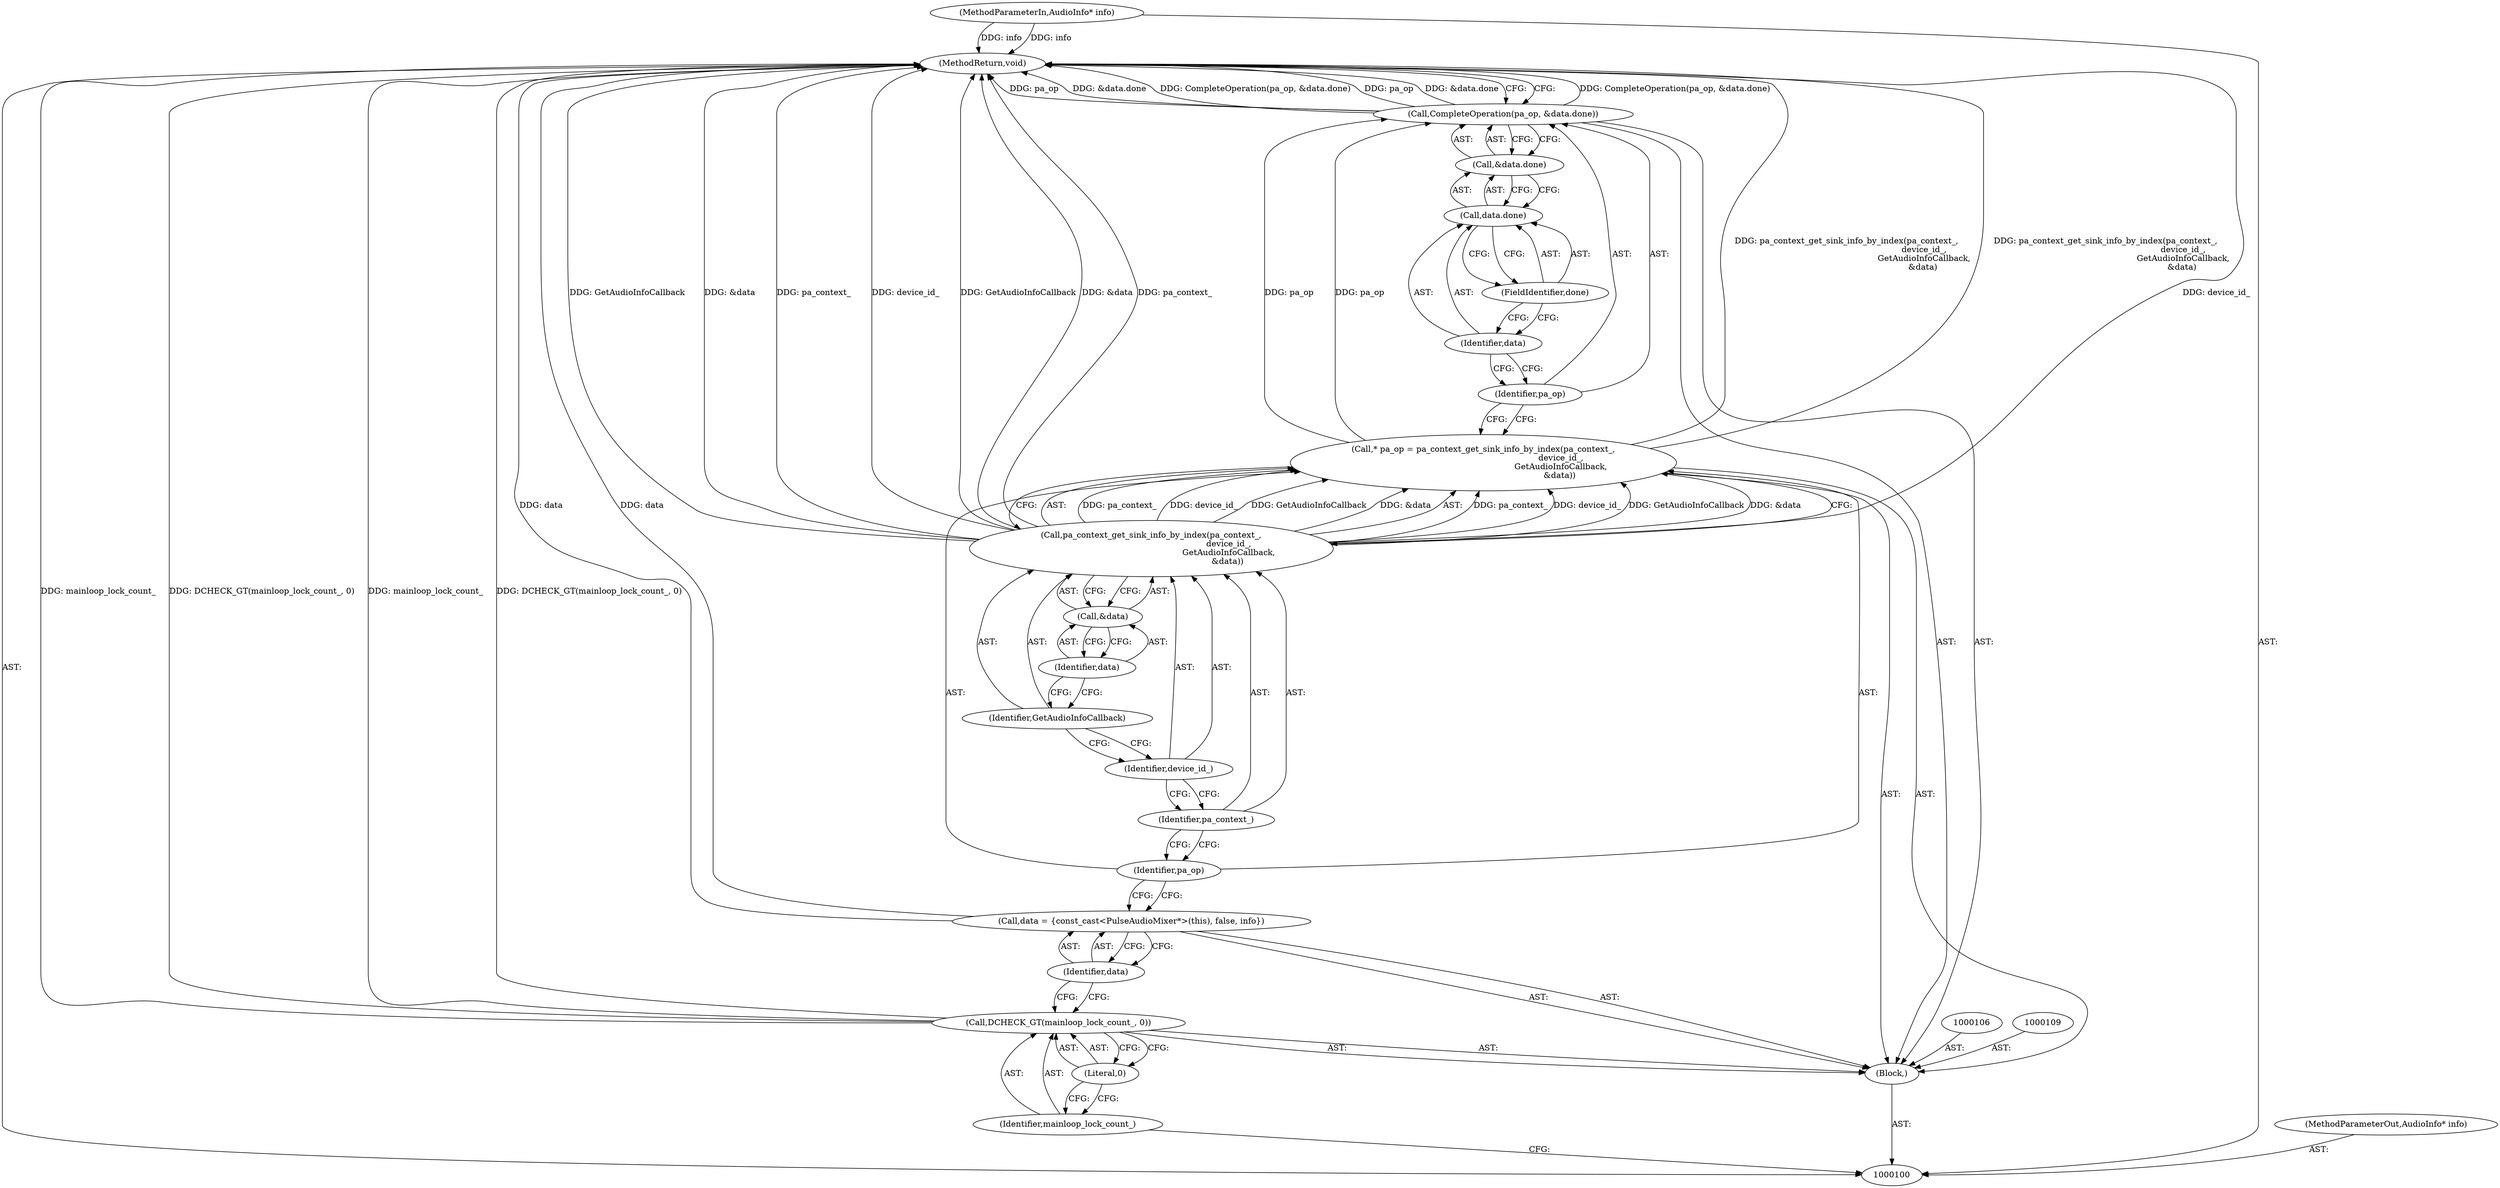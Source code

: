 digraph "1_Chrome_51dfe5e3b332bcea02fb4d4c7493ae841106dd9b_13" {
"1000124" [label="(MethodReturn,void)"];
"1000101" [label="(MethodParameterIn,AudioInfo* info)"];
"1000163" [label="(MethodParameterOut,AudioInfo* info)"];
"1000102" [label="(Block,)"];
"1000104" [label="(Identifier,mainloop_lock_count_)"];
"1000103" [label="(Call,DCHECK_GT(mainloop_lock_count_, 0))"];
"1000105" [label="(Literal,0)"];
"1000107" [label="(Call,data = {const_cast<PulseAudioMixer*>(this), false, info})"];
"1000108" [label="(Identifier,data)"];
"1000110" [label="(Call,* pa_op = pa_context_get_sink_info_by_index(pa_context_,\n                                                           device_id_,\n                                                           GetAudioInfoCallback,\n                                                          &data))"];
"1000111" [label="(Identifier,pa_op)"];
"1000112" [label="(Call,pa_context_get_sink_info_by_index(pa_context_,\n                                                           device_id_,\n                                                           GetAudioInfoCallback,\n                                                          &data))"];
"1000113" [label="(Identifier,pa_context_)"];
"1000114" [label="(Identifier,device_id_)"];
"1000115" [label="(Identifier,GetAudioInfoCallback)"];
"1000116" [label="(Call,&data)"];
"1000117" [label="(Identifier,data)"];
"1000118" [label="(Call,CompleteOperation(pa_op, &data.done))"];
"1000119" [label="(Identifier,pa_op)"];
"1000120" [label="(Call,&data.done)"];
"1000121" [label="(Call,data.done)"];
"1000122" [label="(Identifier,data)"];
"1000123" [label="(FieldIdentifier,done)"];
"1000124" -> "1000100"  [label="AST: "];
"1000124" -> "1000118"  [label="CFG: "];
"1000107" -> "1000124"  [label="DDG: data"];
"1000103" -> "1000124"  [label="DDG: mainloop_lock_count_"];
"1000103" -> "1000124"  [label="DDG: DCHECK_GT(mainloop_lock_count_, 0)"];
"1000112" -> "1000124"  [label="DDG: device_id_"];
"1000112" -> "1000124"  [label="DDG: GetAudioInfoCallback"];
"1000112" -> "1000124"  [label="DDG: &data"];
"1000112" -> "1000124"  [label="DDG: pa_context_"];
"1000118" -> "1000124"  [label="DDG: CompleteOperation(pa_op, &data.done)"];
"1000118" -> "1000124"  [label="DDG: pa_op"];
"1000118" -> "1000124"  [label="DDG: &data.done"];
"1000110" -> "1000124"  [label="DDG: pa_context_get_sink_info_by_index(pa_context_,\n                                                           device_id_,\n                                                           GetAudioInfoCallback,\n                                                          &data)"];
"1000101" -> "1000124"  [label="DDG: info"];
"1000101" -> "1000100"  [label="AST: "];
"1000101" -> "1000124"  [label="DDG: info"];
"1000163" -> "1000100"  [label="AST: "];
"1000102" -> "1000100"  [label="AST: "];
"1000103" -> "1000102"  [label="AST: "];
"1000106" -> "1000102"  [label="AST: "];
"1000107" -> "1000102"  [label="AST: "];
"1000109" -> "1000102"  [label="AST: "];
"1000110" -> "1000102"  [label="AST: "];
"1000118" -> "1000102"  [label="AST: "];
"1000104" -> "1000103"  [label="AST: "];
"1000104" -> "1000100"  [label="CFG: "];
"1000105" -> "1000104"  [label="CFG: "];
"1000103" -> "1000102"  [label="AST: "];
"1000103" -> "1000105"  [label="CFG: "];
"1000104" -> "1000103"  [label="AST: "];
"1000105" -> "1000103"  [label="AST: "];
"1000108" -> "1000103"  [label="CFG: "];
"1000103" -> "1000124"  [label="DDG: mainloop_lock_count_"];
"1000103" -> "1000124"  [label="DDG: DCHECK_GT(mainloop_lock_count_, 0)"];
"1000105" -> "1000103"  [label="AST: "];
"1000105" -> "1000104"  [label="CFG: "];
"1000103" -> "1000105"  [label="CFG: "];
"1000107" -> "1000102"  [label="AST: "];
"1000107" -> "1000108"  [label="CFG: "];
"1000108" -> "1000107"  [label="AST: "];
"1000111" -> "1000107"  [label="CFG: "];
"1000107" -> "1000124"  [label="DDG: data"];
"1000108" -> "1000107"  [label="AST: "];
"1000108" -> "1000103"  [label="CFG: "];
"1000107" -> "1000108"  [label="CFG: "];
"1000110" -> "1000102"  [label="AST: "];
"1000110" -> "1000112"  [label="CFG: "];
"1000111" -> "1000110"  [label="AST: "];
"1000112" -> "1000110"  [label="AST: "];
"1000119" -> "1000110"  [label="CFG: "];
"1000110" -> "1000124"  [label="DDG: pa_context_get_sink_info_by_index(pa_context_,\n                                                           device_id_,\n                                                           GetAudioInfoCallback,\n                                                          &data)"];
"1000112" -> "1000110"  [label="DDG: pa_context_"];
"1000112" -> "1000110"  [label="DDG: device_id_"];
"1000112" -> "1000110"  [label="DDG: GetAudioInfoCallback"];
"1000112" -> "1000110"  [label="DDG: &data"];
"1000110" -> "1000118"  [label="DDG: pa_op"];
"1000111" -> "1000110"  [label="AST: "];
"1000111" -> "1000107"  [label="CFG: "];
"1000113" -> "1000111"  [label="CFG: "];
"1000112" -> "1000110"  [label="AST: "];
"1000112" -> "1000116"  [label="CFG: "];
"1000113" -> "1000112"  [label="AST: "];
"1000114" -> "1000112"  [label="AST: "];
"1000115" -> "1000112"  [label="AST: "];
"1000116" -> "1000112"  [label="AST: "];
"1000110" -> "1000112"  [label="CFG: "];
"1000112" -> "1000124"  [label="DDG: device_id_"];
"1000112" -> "1000124"  [label="DDG: GetAudioInfoCallback"];
"1000112" -> "1000124"  [label="DDG: &data"];
"1000112" -> "1000124"  [label="DDG: pa_context_"];
"1000112" -> "1000110"  [label="DDG: pa_context_"];
"1000112" -> "1000110"  [label="DDG: device_id_"];
"1000112" -> "1000110"  [label="DDG: GetAudioInfoCallback"];
"1000112" -> "1000110"  [label="DDG: &data"];
"1000113" -> "1000112"  [label="AST: "];
"1000113" -> "1000111"  [label="CFG: "];
"1000114" -> "1000113"  [label="CFG: "];
"1000114" -> "1000112"  [label="AST: "];
"1000114" -> "1000113"  [label="CFG: "];
"1000115" -> "1000114"  [label="CFG: "];
"1000115" -> "1000112"  [label="AST: "];
"1000115" -> "1000114"  [label="CFG: "];
"1000117" -> "1000115"  [label="CFG: "];
"1000116" -> "1000112"  [label="AST: "];
"1000116" -> "1000117"  [label="CFG: "];
"1000117" -> "1000116"  [label="AST: "];
"1000112" -> "1000116"  [label="CFG: "];
"1000117" -> "1000116"  [label="AST: "];
"1000117" -> "1000115"  [label="CFG: "];
"1000116" -> "1000117"  [label="CFG: "];
"1000118" -> "1000102"  [label="AST: "];
"1000118" -> "1000120"  [label="CFG: "];
"1000119" -> "1000118"  [label="AST: "];
"1000120" -> "1000118"  [label="AST: "];
"1000124" -> "1000118"  [label="CFG: "];
"1000118" -> "1000124"  [label="DDG: CompleteOperation(pa_op, &data.done)"];
"1000118" -> "1000124"  [label="DDG: pa_op"];
"1000118" -> "1000124"  [label="DDG: &data.done"];
"1000110" -> "1000118"  [label="DDG: pa_op"];
"1000119" -> "1000118"  [label="AST: "];
"1000119" -> "1000110"  [label="CFG: "];
"1000122" -> "1000119"  [label="CFG: "];
"1000120" -> "1000118"  [label="AST: "];
"1000120" -> "1000121"  [label="CFG: "];
"1000121" -> "1000120"  [label="AST: "];
"1000118" -> "1000120"  [label="CFG: "];
"1000121" -> "1000120"  [label="AST: "];
"1000121" -> "1000123"  [label="CFG: "];
"1000122" -> "1000121"  [label="AST: "];
"1000123" -> "1000121"  [label="AST: "];
"1000120" -> "1000121"  [label="CFG: "];
"1000122" -> "1000121"  [label="AST: "];
"1000122" -> "1000119"  [label="CFG: "];
"1000123" -> "1000122"  [label="CFG: "];
"1000123" -> "1000121"  [label="AST: "];
"1000123" -> "1000122"  [label="CFG: "];
"1000121" -> "1000123"  [label="CFG: "];
}
